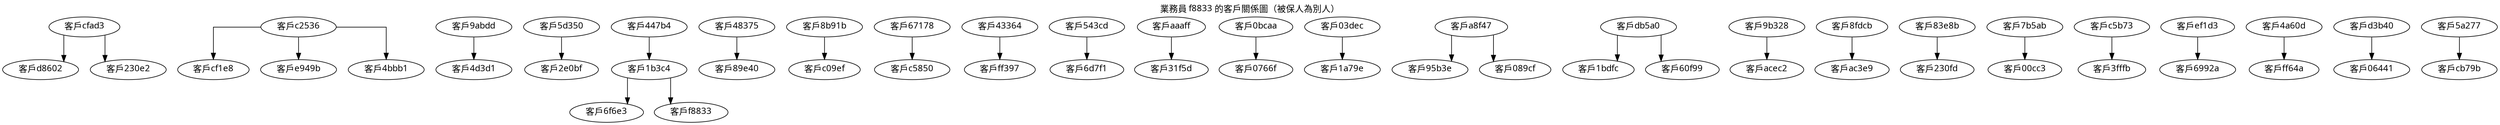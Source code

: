 digraph G {
graph [fontname="Tahoma"];
labelloc="t";
label="業務員 f8833 的客戶關係圖（被保人為別人）";
splines=ortho;
node [height=0.1,fontname="Tahoma"];
"客戶cfad3" -> "客戶d8602" [len=2.0];
"客戶cfad3" -> "客戶230e2" [len=2.0];
"客戶c2536" -> "客戶cf1e8" [len=2.0];
"客戶c2536" -> "客戶e949b" [len=2.0];
"客戶c2536" -> "客戶4bbb1" [len=2.0];
"客戶9abdd" -> "客戶4d3d1" [len=2.0];
"客戶5d350" -> "客戶2e0bf" [len=2.0];
"客戶447b4" -> "客戶1b3c4" [len=2.0];
"客戶1b3c4" -> "客戶6f6e3" [len=2.0];
"客戶1b3c4" -> "客戶f8833" [len=2.0];
"客戶48375" -> "客戶89e40" [len=2.0];
"客戶8b91b" -> "客戶c09ef" [len=2.0];
"客戶67178" -> "客戶c5850" [len=2.0];
"客戶43364" -> "客戶ff397" [len=2.0];
"客戶543cd" -> "客戶6d7f1" [len=2.0];
"客戶aaaff" -> "客戶31f5d" [len=2.0];
"客戶0bcaa" -> "客戶0766f" [len=2.0];
"客戶03dec" -> "客戶1a79e" [len=2.0];
"客戶a8f47" -> "客戶95b3e" [len=2.0];
"客戶a8f47" -> "客戶089cf" [len=2.0];
"客戶db5a0" -> "客戶1bdfc" [len=2.0];
"客戶db5a0" -> "客戶60f99" [len=2.0];
"客戶9b328" -> "客戶acec2" [len=2.0];
"客戶8fdcb" -> "客戶ac3e9" [len=2.0];
"客戶83e8b" -> "客戶230fd" [len=2.0];
"客戶7b5ab" -> "客戶00cc3" [len=2.0];
"客戶c5b73" -> "客戶3fffb" [len=2.0];
"客戶ef1d3" -> "客戶6992a" [len=2.0];
"客戶4a60d" -> "客戶ff64a" [len=2.0];
"客戶d3b40" -> "客戶06441" [len=2.0];
"客戶5a277" -> "客戶cb79b" [len=2.0];
}